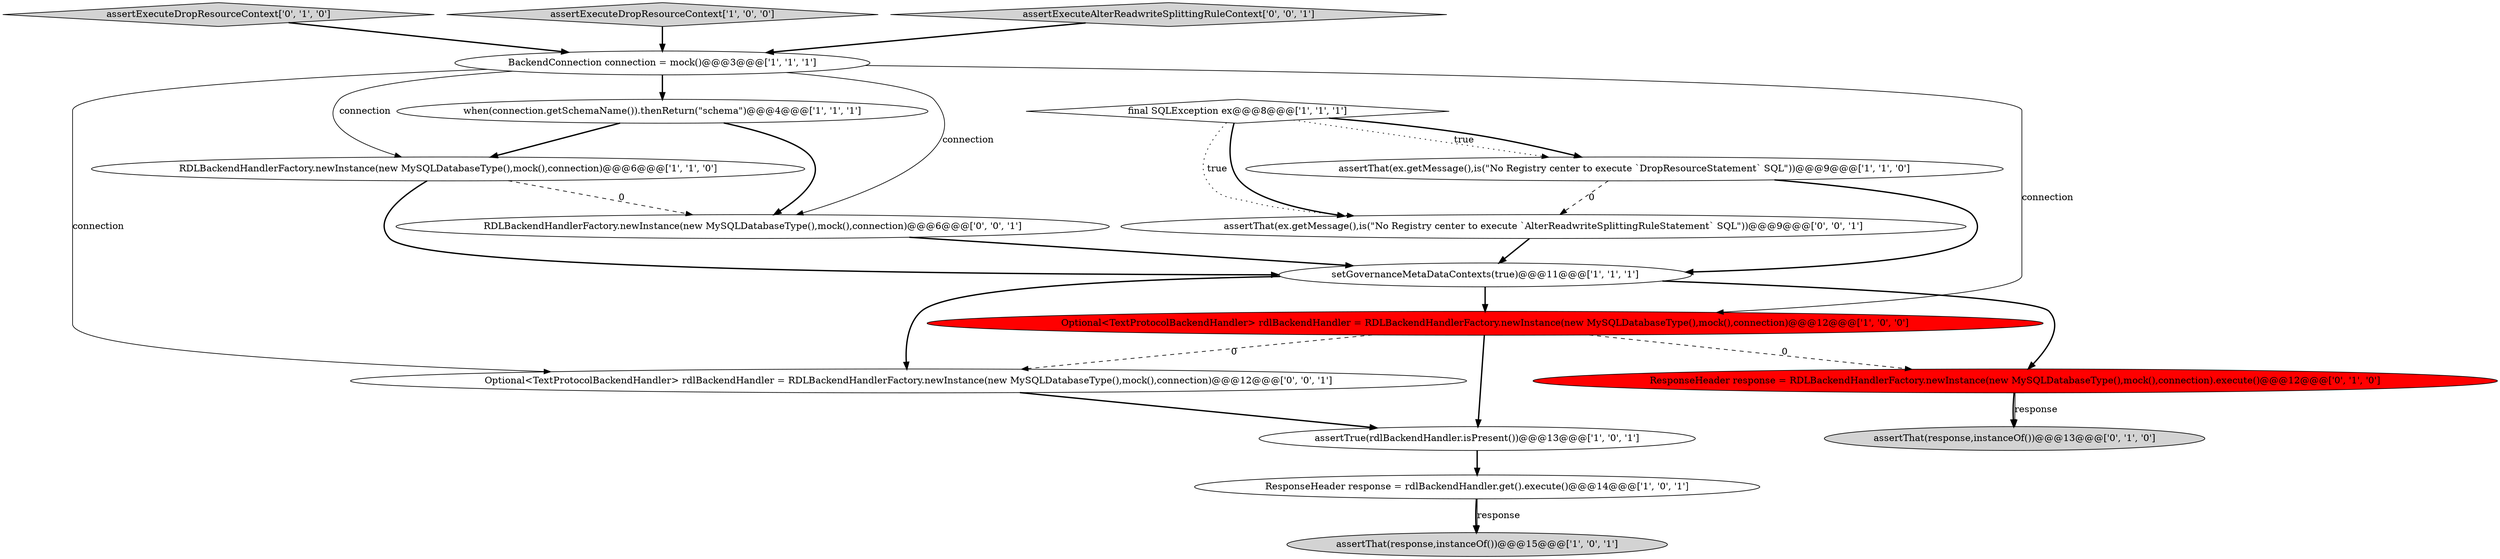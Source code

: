 digraph {
9 [style = filled, label = "ResponseHeader response = rdlBackendHandler.get().execute()@@@14@@@['1', '0', '1']", fillcolor = white, shape = ellipse image = "AAA0AAABBB1BBB"];
15 [style = filled, label = "assertThat(ex.getMessage(),is(\"No Registry center to execute `AlterReadwriteSplittingRuleStatement` SQL\"))@@@9@@@['0', '0', '1']", fillcolor = white, shape = ellipse image = "AAA0AAABBB3BBB"];
7 [style = filled, label = "assertTrue(rdlBackendHandler.isPresent())@@@13@@@['1', '0', '1']", fillcolor = white, shape = ellipse image = "AAA0AAABBB1BBB"];
12 [style = filled, label = "assertExecuteDropResourceContext['0', '1', '0']", fillcolor = lightgray, shape = diamond image = "AAA0AAABBB2BBB"];
5 [style = filled, label = "RDLBackendHandlerFactory.newInstance(new MySQLDatabaseType(),mock(),connection)@@@6@@@['1', '1', '0']", fillcolor = white, shape = ellipse image = "AAA0AAABBB1BBB"];
3 [style = filled, label = "BackendConnection connection = mock()@@@3@@@['1', '1', '1']", fillcolor = white, shape = ellipse image = "AAA0AAABBB1BBB"];
10 [style = filled, label = "assertThat(ex.getMessage(),is(\"No Registry center to execute `DropResourceStatement` SQL\"))@@@9@@@['1', '1', '0']", fillcolor = white, shape = ellipse image = "AAA0AAABBB1BBB"];
17 [style = filled, label = "RDLBackendHandlerFactory.newInstance(new MySQLDatabaseType(),mock(),connection)@@@6@@@['0', '0', '1']", fillcolor = white, shape = ellipse image = "AAA0AAABBB3BBB"];
4 [style = filled, label = "when(connection.getSchemaName()).thenReturn(\"schema\")@@@4@@@['1', '1', '1']", fillcolor = white, shape = ellipse image = "AAA0AAABBB1BBB"];
8 [style = filled, label = "setGovernanceMetaDataContexts(true)@@@11@@@['1', '1', '1']", fillcolor = white, shape = ellipse image = "AAA0AAABBB1BBB"];
14 [style = filled, label = "Optional<TextProtocolBackendHandler> rdlBackendHandler = RDLBackendHandlerFactory.newInstance(new MySQLDatabaseType(),mock(),connection)@@@12@@@['0', '0', '1']", fillcolor = white, shape = ellipse image = "AAA0AAABBB3BBB"];
11 [style = filled, label = "assertThat(response,instanceOf())@@@13@@@['0', '1', '0']", fillcolor = lightgray, shape = ellipse image = "AAA0AAABBB2BBB"];
0 [style = filled, label = "assertExecuteDropResourceContext['1', '0', '0']", fillcolor = lightgray, shape = diamond image = "AAA0AAABBB1BBB"];
1 [style = filled, label = "Optional<TextProtocolBackendHandler> rdlBackendHandler = RDLBackendHandlerFactory.newInstance(new MySQLDatabaseType(),mock(),connection)@@@12@@@['1', '0', '0']", fillcolor = red, shape = ellipse image = "AAA1AAABBB1BBB"];
6 [style = filled, label = "final SQLException ex@@@8@@@['1', '1', '1']", fillcolor = white, shape = diamond image = "AAA0AAABBB1BBB"];
13 [style = filled, label = "ResponseHeader response = RDLBackendHandlerFactory.newInstance(new MySQLDatabaseType(),mock(),connection).execute()@@@12@@@['0', '1', '0']", fillcolor = red, shape = ellipse image = "AAA1AAABBB2BBB"];
16 [style = filled, label = "assertExecuteAlterReadwriteSplittingRuleContext['0', '0', '1']", fillcolor = lightgray, shape = diamond image = "AAA0AAABBB3BBB"];
2 [style = filled, label = "assertThat(response,instanceOf())@@@15@@@['1', '0', '1']", fillcolor = lightgray, shape = ellipse image = "AAA0AAABBB1BBB"];
0->3 [style = bold, label=""];
17->8 [style = bold, label=""];
16->3 [style = bold, label=""];
5->8 [style = bold, label=""];
10->15 [style = dashed, label="0"];
4->17 [style = bold, label=""];
1->14 [style = dashed, label="0"];
9->2 [style = bold, label=""];
3->17 [style = solid, label="connection"];
8->14 [style = bold, label=""];
9->2 [style = solid, label="response"];
13->11 [style = solid, label="response"];
3->4 [style = bold, label=""];
1->7 [style = bold, label=""];
13->11 [style = bold, label=""];
6->15 [style = bold, label=""];
14->7 [style = bold, label=""];
1->13 [style = dashed, label="0"];
7->9 [style = bold, label=""];
8->1 [style = bold, label=""];
6->10 [style = dotted, label="true"];
3->1 [style = solid, label="connection"];
5->17 [style = dashed, label="0"];
10->8 [style = bold, label=""];
6->10 [style = bold, label=""];
3->14 [style = solid, label="connection"];
12->3 [style = bold, label=""];
4->5 [style = bold, label=""];
15->8 [style = bold, label=""];
8->13 [style = bold, label=""];
3->5 [style = solid, label="connection"];
6->15 [style = dotted, label="true"];
}
